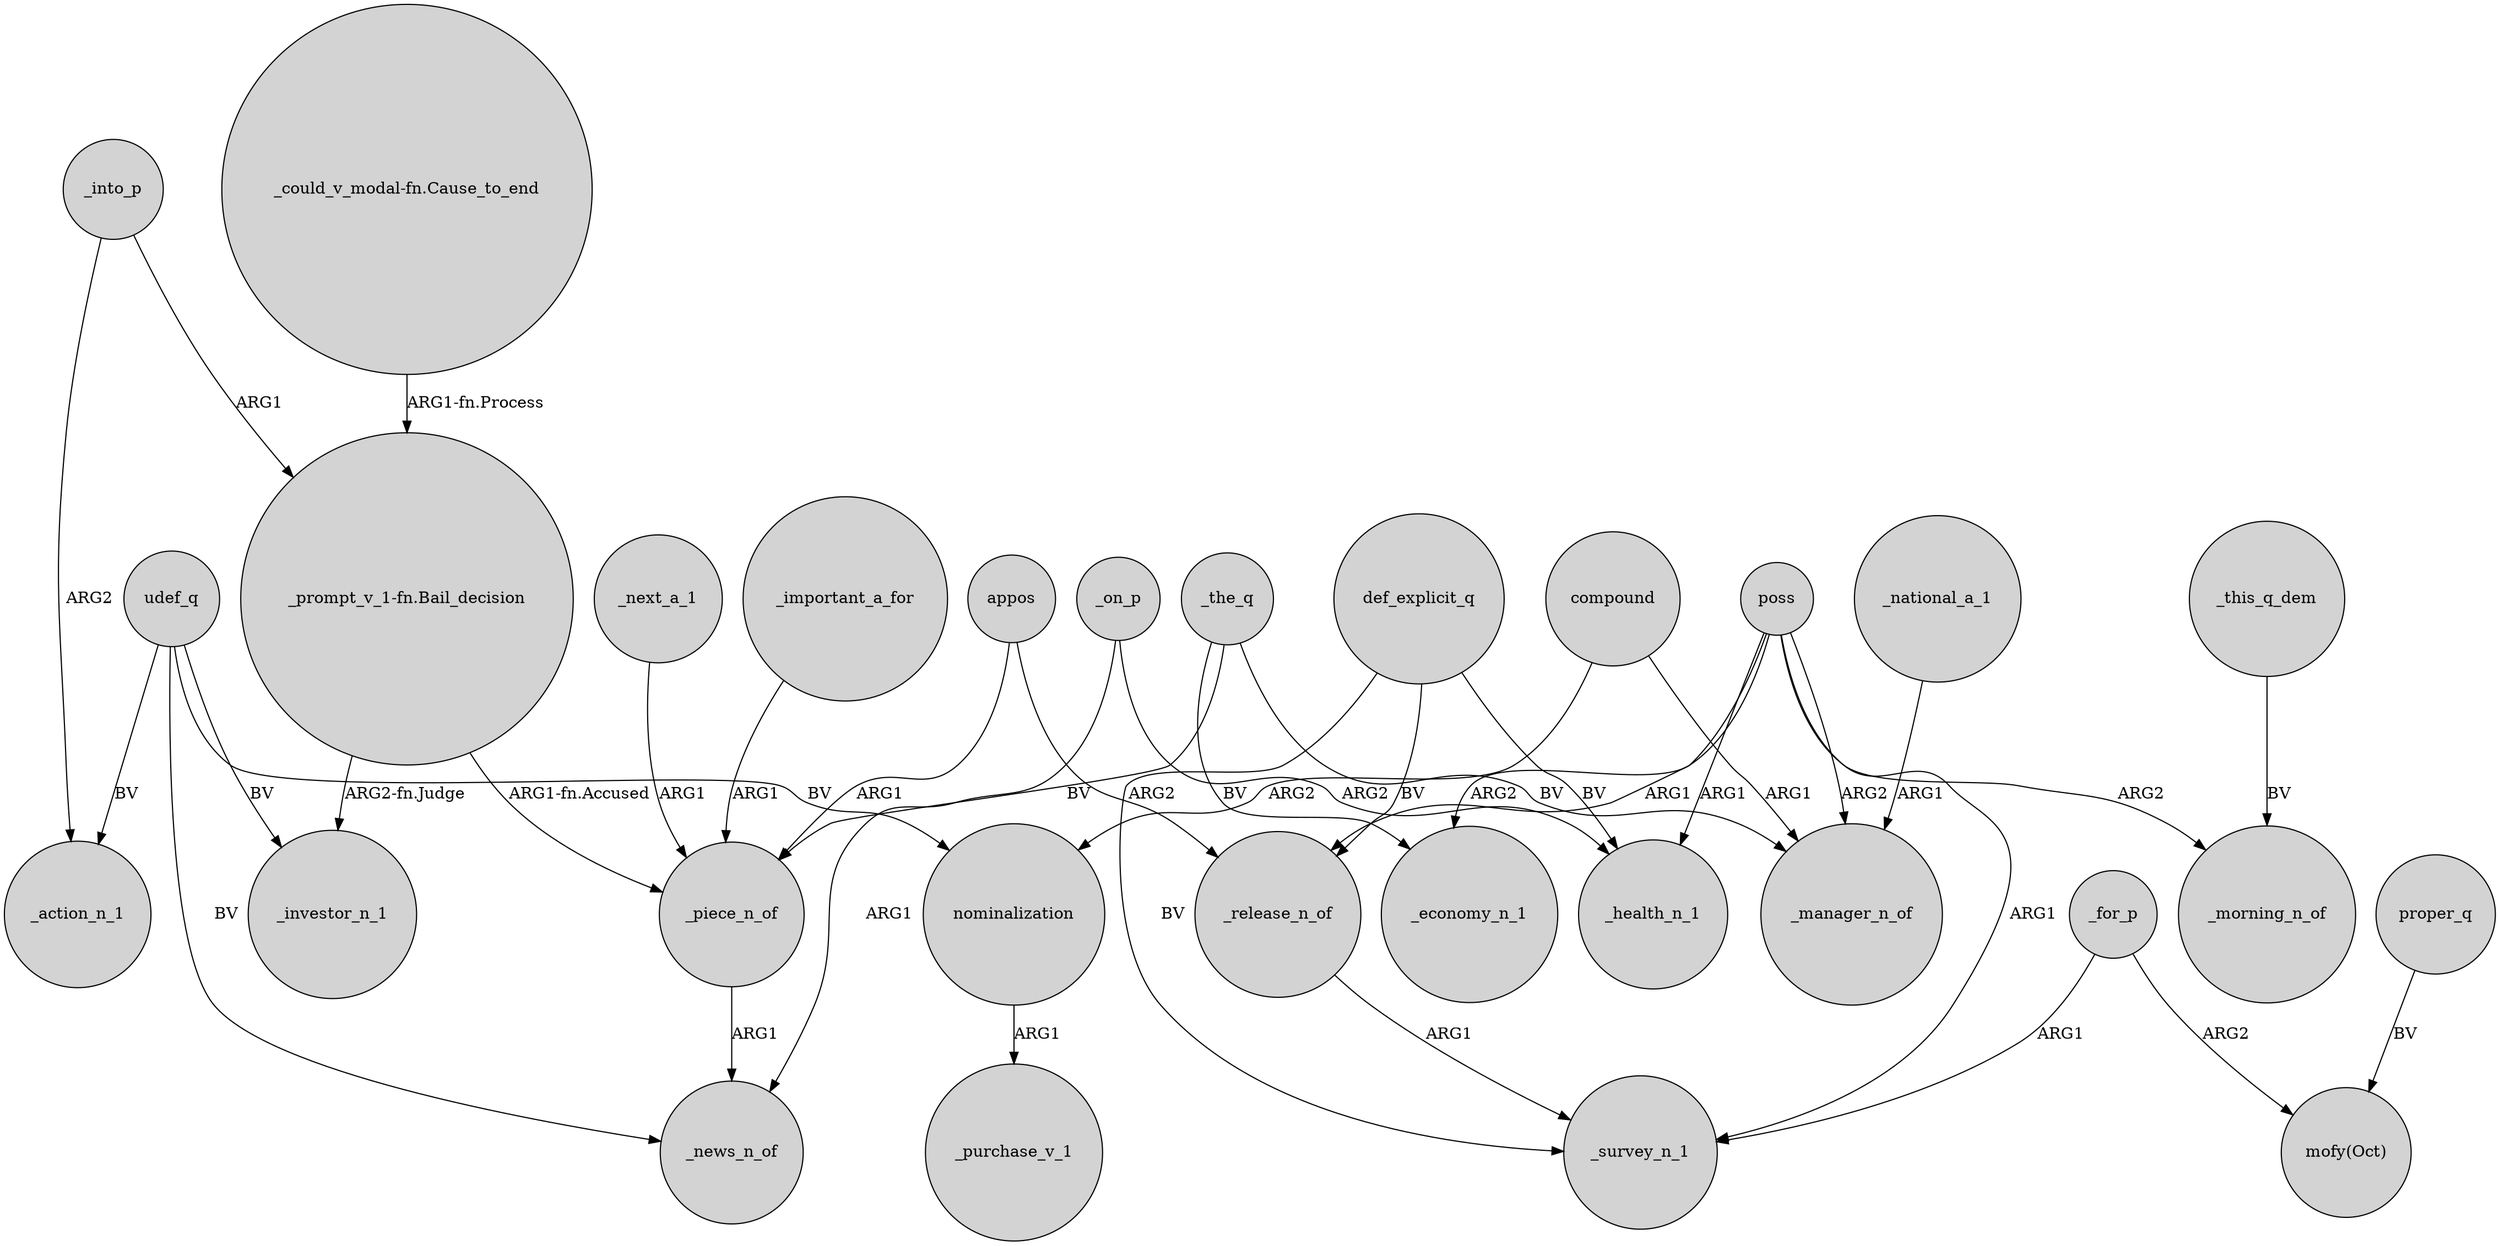 digraph {
	node [shape=circle style=filled]
	udef_q -> _news_n_of [label=BV]
	poss -> _morning_n_of [label=ARG2]
	def_explicit_q -> _survey_n_1 [label=BV]
	_the_q -> _piece_n_of [label=BV]
	_next_a_1 -> _piece_n_of [label=ARG1]
	udef_q -> nominalization [label=BV]
	def_explicit_q -> _health_n_1 [label=BV]
	_into_p -> _action_n_1 [label=ARG2]
	poss -> _manager_n_of [label=ARG2]
	nominalization -> _purchase_v_1 [label=ARG1]
	poss -> _economy_n_1 [label=ARG2]
	appos -> _release_n_of [label=ARG2]
	_important_a_for -> _piece_n_of [label=ARG1]
	"_prompt_v_1-fn.Bail_decision" -> _piece_n_of [label="ARG1-fn.Accused"]
	_for_p -> "mofy(Oct)" [label=ARG2]
	compound -> nominalization [label=ARG2]
	_on_p -> _health_n_1 [label=ARG2]
	udef_q -> _action_n_1 [label=BV]
	_the_q -> _manager_n_of [label=BV]
	def_explicit_q -> _release_n_of [label=BV]
	_release_n_of -> _survey_n_1 [label=ARG1]
	_into_p -> "_prompt_v_1-fn.Bail_decision" [label=ARG1]
	_national_a_1 -> _manager_n_of [label=ARG1]
	"_prompt_v_1-fn.Bail_decision" -> _investor_n_1 [label="ARG2-fn.Judge"]
	_for_p -> _survey_n_1 [label=ARG1]
	"_could_v_modal-fn.Cause_to_end" -> "_prompt_v_1-fn.Bail_decision" [label="ARG1-fn.Process"]
	poss -> _health_n_1 [label=ARG1]
	proper_q -> "mofy(Oct)" [label=BV]
	poss -> _release_n_of [label=ARG1]
	_piece_n_of -> _news_n_of [label=ARG1]
	udef_q -> _investor_n_1 [label=BV]
	compound -> _manager_n_of [label=ARG1]
	poss -> _survey_n_1 [label=ARG1]
	_this_q_dem -> _morning_n_of [label=BV]
	_on_p -> _news_n_of [label=ARG1]
	_the_q -> _economy_n_1 [label=BV]
	appos -> _piece_n_of [label=ARG1]
}
